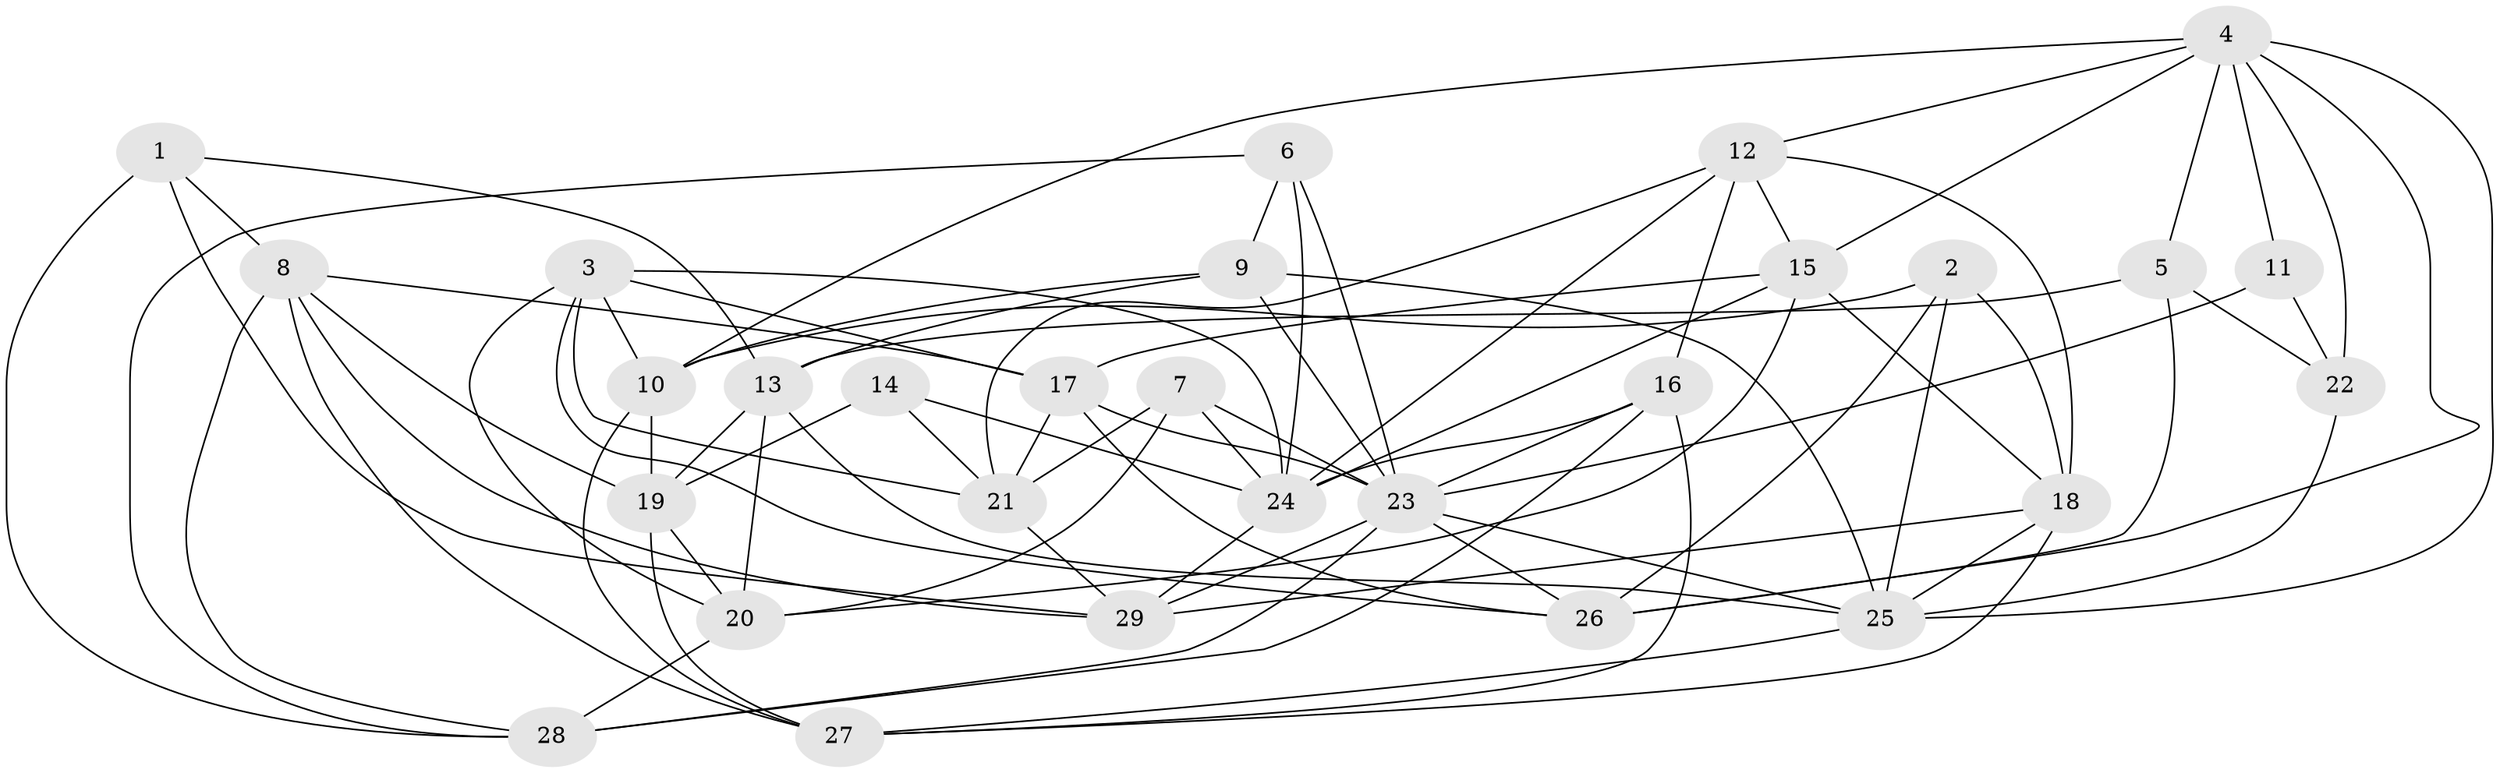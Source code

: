 // original degree distribution, {4: 1.0}
// Generated by graph-tools (version 1.1) at 2025/26/03/09/25 03:26:51]
// undirected, 29 vertices, 82 edges
graph export_dot {
graph [start="1"]
  node [color=gray90,style=filled];
  1;
  2;
  3;
  4;
  5;
  6;
  7;
  8;
  9;
  10;
  11;
  12;
  13;
  14;
  15;
  16;
  17;
  18;
  19;
  20;
  21;
  22;
  23;
  24;
  25;
  26;
  27;
  28;
  29;
  1 -- 8 [weight=1.0];
  1 -- 13 [weight=1.0];
  1 -- 28 [weight=1.0];
  1 -- 29 [weight=1.0];
  2 -- 10 [weight=1.0];
  2 -- 18 [weight=1.0];
  2 -- 25 [weight=1.0];
  2 -- 26 [weight=1.0];
  3 -- 10 [weight=1.0];
  3 -- 17 [weight=1.0];
  3 -- 20 [weight=1.0];
  3 -- 21 [weight=1.0];
  3 -- 24 [weight=1.0];
  3 -- 26 [weight=1.0];
  4 -- 5 [weight=1.0];
  4 -- 10 [weight=1.0];
  4 -- 11 [weight=1.0];
  4 -- 12 [weight=1.0];
  4 -- 15 [weight=1.0];
  4 -- 22 [weight=1.0];
  4 -- 25 [weight=1.0];
  4 -- 26 [weight=1.0];
  5 -- 13 [weight=1.0];
  5 -- 22 [weight=1.0];
  5 -- 26 [weight=1.0];
  6 -- 9 [weight=1.0];
  6 -- 23 [weight=1.0];
  6 -- 24 [weight=1.0];
  6 -- 28 [weight=1.0];
  7 -- 20 [weight=1.0];
  7 -- 21 [weight=1.0];
  7 -- 23 [weight=1.0];
  7 -- 24 [weight=1.0];
  8 -- 17 [weight=1.0];
  8 -- 19 [weight=1.0];
  8 -- 27 [weight=1.0];
  8 -- 28 [weight=1.0];
  8 -- 29 [weight=1.0];
  9 -- 10 [weight=1.0];
  9 -- 13 [weight=1.0];
  9 -- 23 [weight=1.0];
  9 -- 25 [weight=2.0];
  10 -- 19 [weight=1.0];
  10 -- 27 [weight=1.0];
  11 -- 22 [weight=2.0];
  11 -- 23 [weight=1.0];
  12 -- 15 [weight=1.0];
  12 -- 16 [weight=1.0];
  12 -- 18 [weight=1.0];
  12 -- 21 [weight=1.0];
  12 -- 24 [weight=1.0];
  13 -- 19 [weight=1.0];
  13 -- 20 [weight=1.0];
  13 -- 25 [weight=1.0];
  14 -- 19 [weight=1.0];
  14 -- 21 [weight=1.0];
  14 -- 24 [weight=2.0];
  15 -- 17 [weight=1.0];
  15 -- 18 [weight=1.0];
  15 -- 20 [weight=1.0];
  15 -- 24 [weight=1.0];
  16 -- 23 [weight=1.0];
  16 -- 24 [weight=2.0];
  16 -- 27 [weight=1.0];
  16 -- 28 [weight=1.0];
  17 -- 21 [weight=1.0];
  17 -- 23 [weight=1.0];
  17 -- 26 [weight=1.0];
  18 -- 25 [weight=1.0];
  18 -- 27 [weight=1.0];
  18 -- 29 [weight=1.0];
  19 -- 20 [weight=1.0];
  19 -- 27 [weight=1.0];
  20 -- 28 [weight=1.0];
  21 -- 29 [weight=1.0];
  22 -- 25 [weight=2.0];
  23 -- 25 [weight=1.0];
  23 -- 26 [weight=1.0];
  23 -- 28 [weight=1.0];
  23 -- 29 [weight=1.0];
  24 -- 29 [weight=1.0];
  25 -- 27 [weight=1.0];
}
